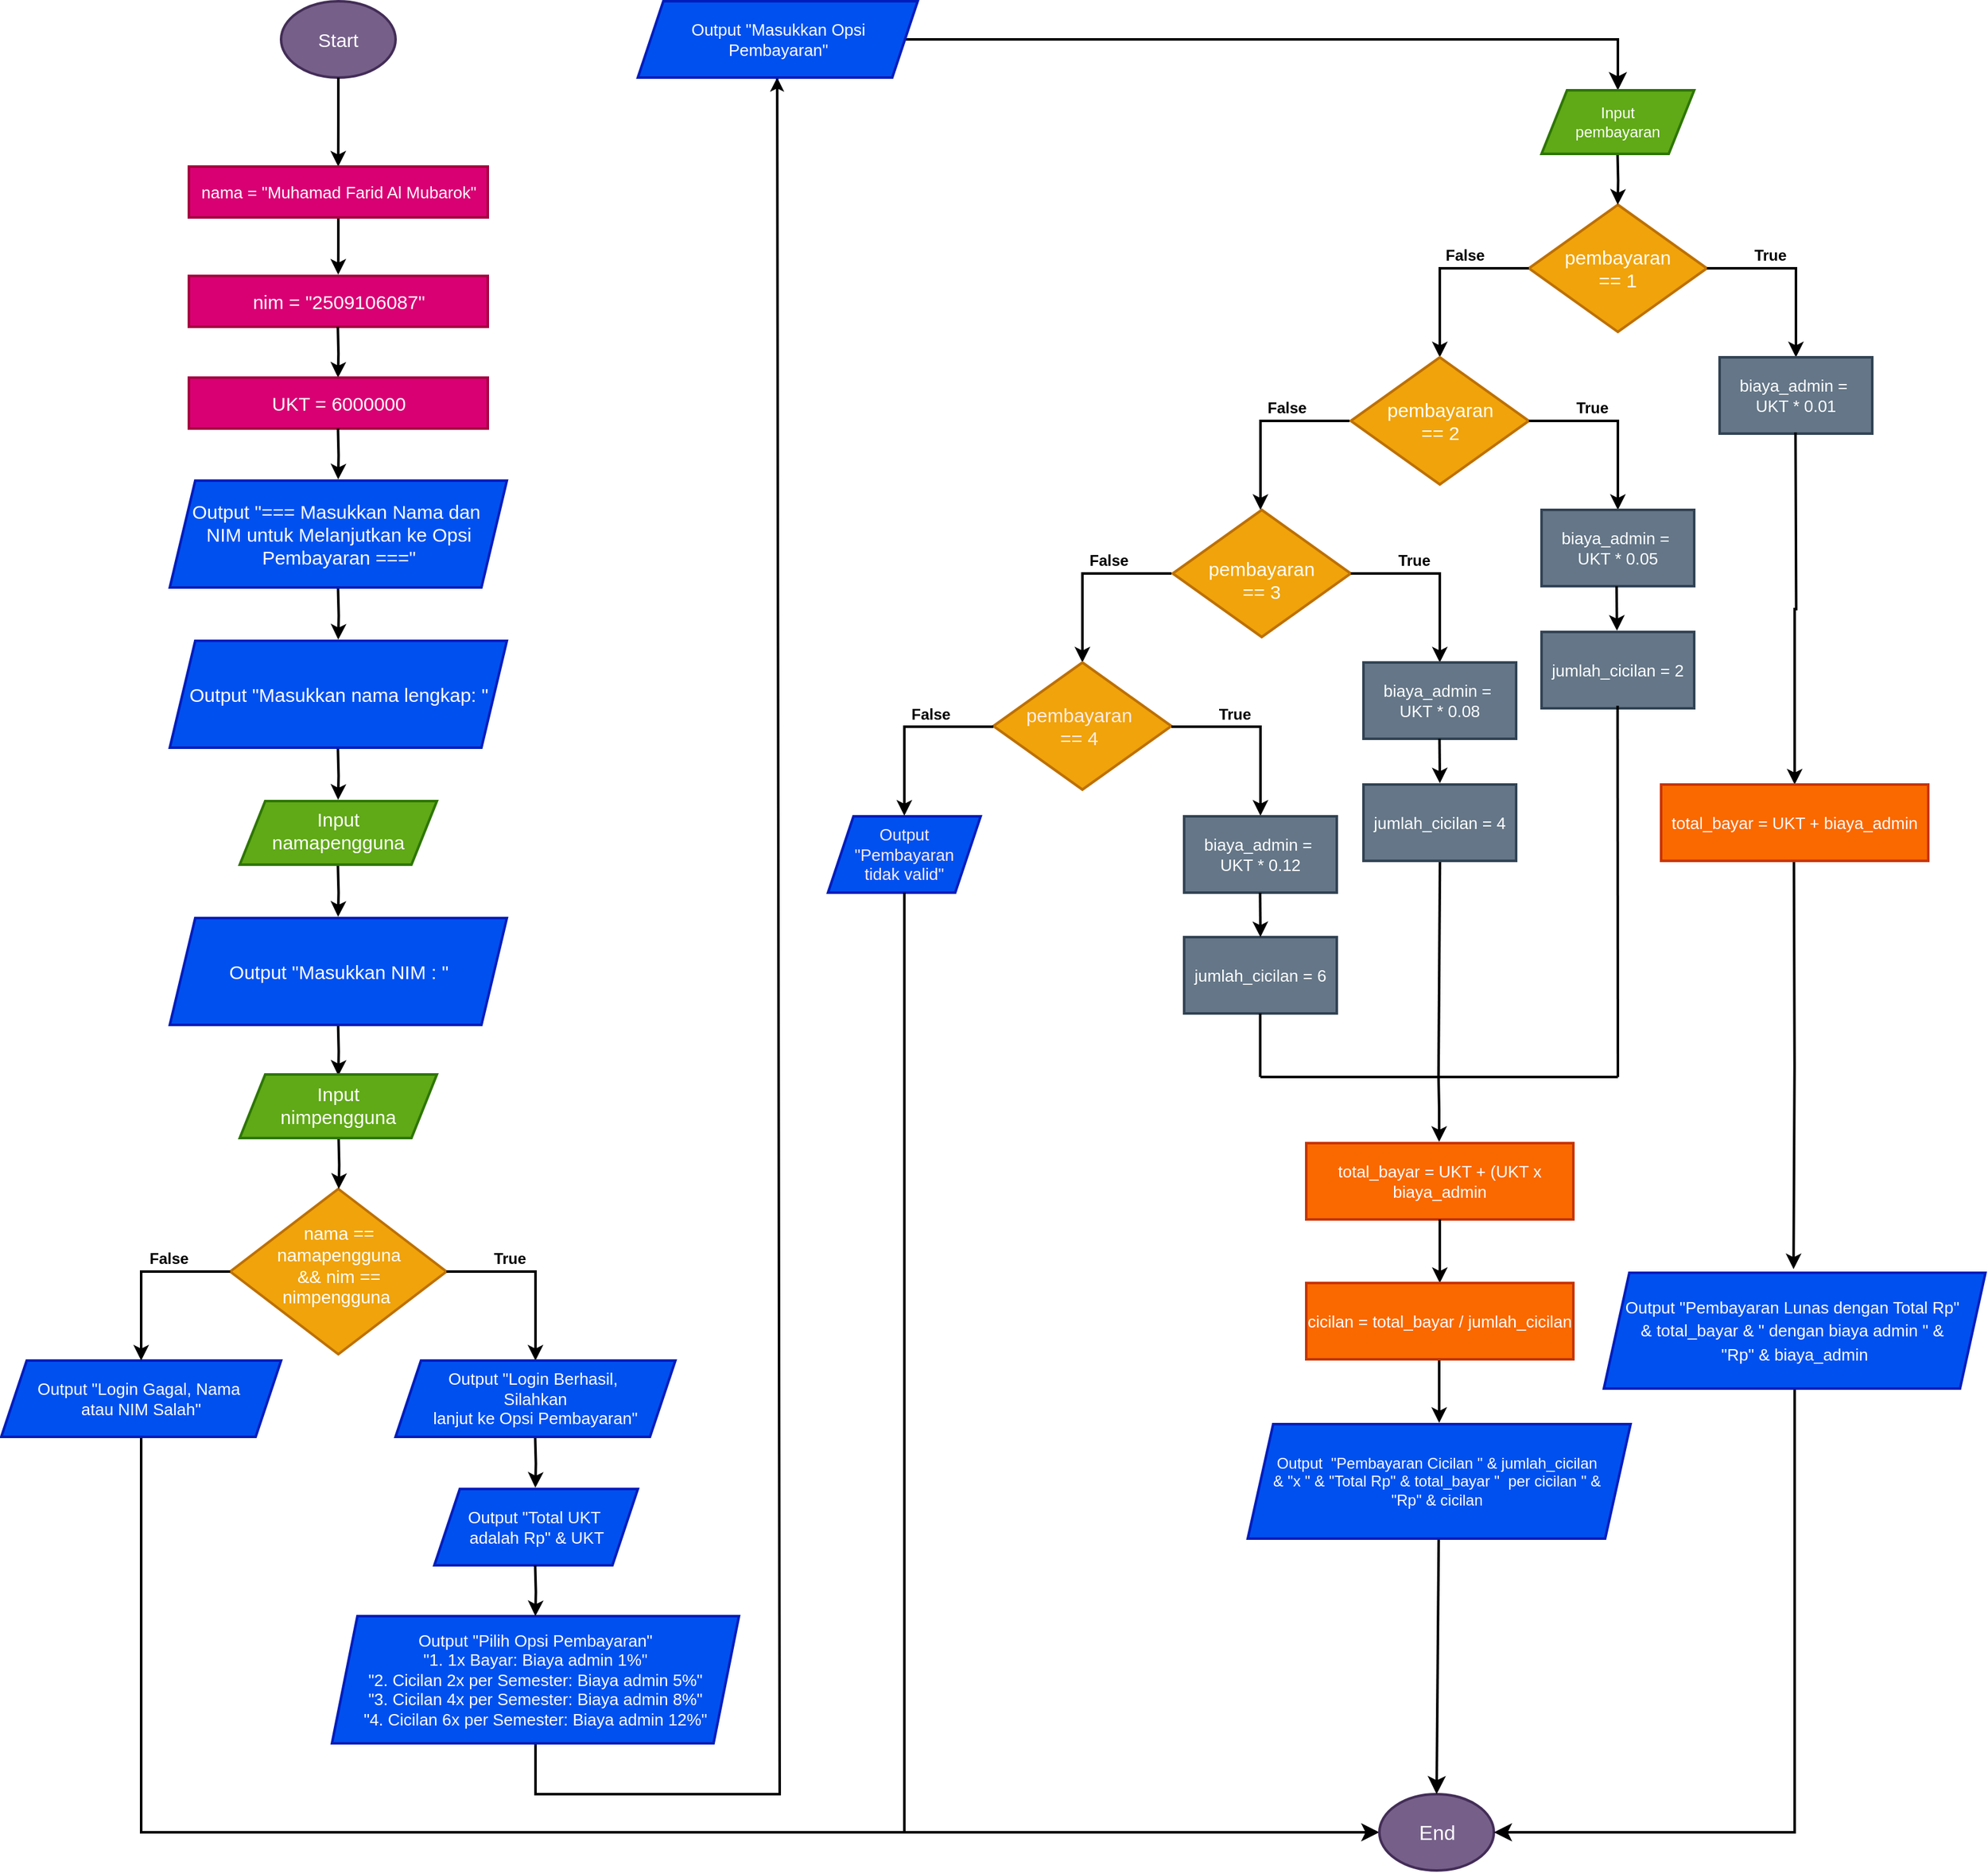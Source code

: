 <mxfile version="28.2.5" pages="2">
  <diagram name="Page-1" id="Ca5fE8_QbUdqb10VUNZf">
    <mxGraphModel grid="1" page="0" gridSize="10" guides="1" tooltips="1" connect="1" arrows="1" fold="1" pageScale="1" pageWidth="827" pageHeight="1169" background="none" math="0" shadow="0" adaptiveColors="none">
      <root>
        <mxCell id="0" />
        <mxCell id="1" parent="0" />
        <mxCell id="OBfs_CffEWqeZfZ4Vav5-57" style="edgeStyle=orthogonalEdgeStyle;rounded=0;orthogonalLoop=1;jettySize=auto;html=1;exitX=0.5;exitY=1;exitDx=0;exitDy=0;entryX=0.5;entryY=0;entryDx=0;entryDy=0;labelBackgroundColor=none;fontColor=default;strokeWidth=2;" edge="1" parent="1" source="OBfs_CffEWqeZfZ4Vav5-55">
          <mxGeometry relative="1" as="geometry">
            <mxPoint x="254.93" y="225" as="targetPoint" />
            <mxPoint x="254.76" y="185" as="sourcePoint" />
          </mxGeometry>
        </mxCell>
        <mxCell id="jKE_GK5_7GaiyFgLvRkx-19" style="edgeStyle=orthogonalEdgeStyle;rounded=0;orthogonalLoop=1;jettySize=auto;html=1;entryX=0.5;entryY=0;entryDx=0;entryDy=0;labelBackgroundColor=none;fontColor=default;exitX=0.5;exitY=1;exitDx=0;exitDy=0;strokeWidth=2;" edge="1" parent="1">
          <mxGeometry relative="1" as="geometry">
            <mxPoint x="1120.52" y="1128" as="targetPoint" />
            <mxPoint x="1120.52" y="1078" as="sourcePoint" />
          </mxGeometry>
        </mxCell>
        <mxCell id="jKE_GK5_7GaiyFgLvRkx-11" value="" style="endArrow=none;html=1;rounded=0;fontSize=12;startSize=8;endSize=8;curved=1;strokeWidth=2;entryX=0.501;entryY=1.01;entryDx=0;entryDy=0;entryPerimeter=0;" edge="1" parent="1" target="OBfs_CffEWqeZfZ4Vav5-83">
          <mxGeometry width="50" height="50" relative="1" as="geometry">
            <mxPoint x="1120" y="855" as="sourcePoint" />
            <mxPoint x="1121.78" y="682" as="targetPoint" />
          </mxGeometry>
        </mxCell>
        <mxCell id="_C4tM7qfE1jUCSNynVhO-1" value="&lt;font style=&quot;font-size: 15px;&quot;&gt;Start&lt;/font&gt;" style="ellipse;whiteSpace=wrap;html=1;labelBackgroundColor=none;fillColor=#76608a;fontColor=#ffffff;strokeColor=#432D57;strokeWidth=2;" vertex="1" parent="1">
          <mxGeometry x="210" y="10" width="90" height="60" as="geometry" />
        </mxCell>
        <mxCell id="_C4tM7qfE1jUCSNynVhO-4" value="&lt;span style=&quot;font-size: 15px;&quot;&gt;Output &quot;=== Masukkan Nama dan&amp;nbsp;&lt;/span&gt;&lt;div&gt;&lt;span style=&quot;font-size: 15px;&quot;&gt;NIM untuk Melanjutkan ke Opsi Pembayaran ===&quot;&lt;/span&gt;&lt;/div&gt;" style="shape=parallelogram;perimeter=parallelogramPerimeter;whiteSpace=wrap;html=1;fixedSize=1;labelBackgroundColor=none;fillColor=#0050ef;strokeColor=#001DBC;fontColor=#ffffff;strokeWidth=2;" vertex="1" parent="1">
          <mxGeometry x="122.5" y="387" width="265" height="84" as="geometry" />
        </mxCell>
        <mxCell id="cuy5_pnq8h-Tfg6UcDRQ-4" style="edgeStyle=orthogonalEdgeStyle;rounded=0;orthogonalLoop=1;jettySize=auto;html=1;exitX=0.5;exitY=1;exitDx=0;exitDy=0;entryX=0.5;entryY=0;entryDx=0;entryDy=0;labelBackgroundColor=none;fontColor=default;strokeWidth=2;" edge="1" parent="1">
          <mxGeometry relative="1" as="geometry">
            <mxPoint x="254.85" y="638" as="targetPoint" />
            <mxPoint x="254.68" y="598" as="sourcePoint" />
          </mxGeometry>
        </mxCell>
        <mxCell id="cuy5_pnq8h-Tfg6UcDRQ-7" value="" style="rhombus;whiteSpace=wrap;html=1;labelBackgroundColor=none;fillColor=#f0a30a;fontColor=#000000;strokeColor=#BD7000;strokeWidth=2;" vertex="1" parent="1">
          <mxGeometry x="170" y="944" width="170" height="130" as="geometry" />
        </mxCell>
        <mxCell id="cuy5_pnq8h-Tfg6UcDRQ-12" style="edgeStyle=orthogonalEdgeStyle;rounded=0;orthogonalLoop=1;jettySize=auto;html=1;exitX=0.5;exitY=1;exitDx=0;exitDy=0;entryX=0.5;entryY=0;entryDx=0;entryDy=0;labelBackgroundColor=none;fontColor=default;strokeWidth=2;" edge="1" parent="1">
          <mxGeometry relative="1" as="geometry">
            <mxPoint x="254.85" y="730" as="targetPoint" />
            <mxPoint x="254.68" y="690" as="sourcePoint" />
          </mxGeometry>
        </mxCell>
        <mxCell id="OBfs_CffEWqeZfZ4Vav5-70" style="edgeStyle=none;curved=0;rounded=0;orthogonalLoop=1;jettySize=auto;html=1;fontSize=12;startSize=8;endSize=8;strokeWidth=2;entryX=0;entryY=0.5;entryDx=0;entryDy=0;exitX=0.5;exitY=1;exitDx=0;exitDy=0;" edge="1" parent="1" source="cuy5_pnq8h-Tfg6UcDRQ-15" target="OBfs_CffEWqeZfZ4Vav5-11">
          <mxGeometry relative="1" as="geometry">
            <mxPoint x="1074.5" y="1688" as="targetPoint" />
            <Array as="points">
              <mxPoint x="100" y="1450" />
            </Array>
            <mxPoint x="100" y="1169" as="sourcePoint" />
          </mxGeometry>
        </mxCell>
        <mxCell id="cuy5_pnq8h-Tfg6UcDRQ-15" value="&lt;span style=&quot;font-size: 13px;&quot;&gt;Output &quot;Login Gagal, Nama&lt;/span&gt;&lt;span style=&quot;color: light-dark(rgb(255, 255, 255), rgb(18, 18, 18)); background-color: transparent; font-size: 13px;&quot;&gt;&amp;nbsp;&lt;/span&gt;&lt;div&gt;&lt;span style=&quot;background-color: transparent; color: light-dark(rgb(255, 255, 255), rgb(18, 18, 18)); font-size: 13px;&quot;&gt;atau&amp;nbsp;&lt;/span&gt;&lt;span style=&quot;background-color: transparent; color: light-dark(rgb(255, 255, 255), rgb(18, 18, 18)); font-size: 13px;&quot;&gt;NIM Salah&quot;&lt;/span&gt;&lt;/div&gt;" style="shape=parallelogram;perimeter=parallelogramPerimeter;whiteSpace=wrap;html=1;fixedSize=1;labelBackgroundColor=none;fillColor=#0050ef;fontColor=#ffffff;strokeColor=#001DBC;strokeWidth=2;" vertex="1" parent="1">
          <mxGeometry x="-10" y="1079" width="220" height="60" as="geometry" />
        </mxCell>
        <mxCell id="cuy5_pnq8h-Tfg6UcDRQ-17" value="&lt;font style=&quot;font-size: 13px; color: rgb(255, 255, 255);&quot;&gt;Output &quot;Login Berhasil&quot;&lt;/font&gt;" style="text;html=1;align=center;verticalAlign=middle;whiteSpace=wrap;rounded=0;labelBackgroundColor=none;strokeWidth=2;" vertex="1" parent="1">
          <mxGeometry x="360" y="1099" width="100" height="20" as="geometry" />
        </mxCell>
        <mxCell id="cuy5_pnq8h-Tfg6UcDRQ-22" style="edgeStyle=orthogonalEdgeStyle;rounded=0;orthogonalLoop=1;jettySize=auto;html=1;exitX=0.5;exitY=1;exitDx=0;exitDy=0;entryX=0.5;entryY=0;entryDx=0;entryDy=0;labelBackgroundColor=none;fontColor=default;strokeWidth=2;" edge="1" parent="1" target="cuy5_pnq8h-Tfg6UcDRQ-15">
          <mxGeometry relative="1" as="geometry">
            <mxPoint x="140.31" y="1069" as="targetPoint" />
            <mxPoint x="170.0" y="1009" as="sourcePoint" />
            <Array as="points">
              <mxPoint x="100" y="1009" />
            </Array>
          </mxGeometry>
        </mxCell>
        <mxCell id="cuy5_pnq8h-Tfg6UcDRQ-29" value="&lt;b&gt;False&lt;/b&gt;" style="text;html=1;align=center;verticalAlign=middle;whiteSpace=wrap;rounded=0;labelBackgroundColor=none;strokeWidth=2;" vertex="1" parent="1">
          <mxGeometry x="72" y="984" width="100" height="30" as="geometry" />
        </mxCell>
        <mxCell id="Ykqgt5wwsBkUKlZJBHcy-1" style="edgeStyle=orthogonalEdgeStyle;rounded=0;orthogonalLoop=1;jettySize=auto;html=1;exitX=0.5;exitY=1;exitDx=0;exitDy=0;entryX=0.5;entryY=0;entryDx=0;entryDy=0;labelBackgroundColor=none;fontColor=default;strokeWidth=2;" edge="1" parent="1">
          <mxGeometry relative="1" as="geometry">
            <mxPoint x="409.92" y="1179" as="targetPoint" />
            <mxPoint x="409.75" y="1139" as="sourcePoint" />
          </mxGeometry>
        </mxCell>
        <mxCell id="OBfs_CffEWqeZfZ4Vav5-75" value="" style="edgeStyle=none;curved=0;rounded=0;orthogonalLoop=1;jettySize=auto;html=1;fontSize=12;startSize=8;endSize=8;strokeWidth=2;exitX=0.5;exitY=1;exitDx=0;exitDy=0;entryX=0.5;entryY=0;entryDx=0;entryDy=0;" edge="1" parent="1" target="z-OrUKdbvdK4zeA6Fo0b-65">
          <mxGeometry x="-0.004" y="-29" relative="1" as="geometry">
            <mxPoint x="1350" y="-40" as="targetPoint" />
            <Array as="points">
              <mxPoint x="410" y="1420" />
              <mxPoint x="602" y="1420" />
              <mxPoint x="600" y="40" />
              <mxPoint x="1261" y="40" />
            </Array>
            <mxPoint x="410" y="1380.0" as="sourcePoint" />
            <mxPoint as="offset" />
          </mxGeometry>
        </mxCell>
        <mxCell id="Ykqgt5wwsBkUKlZJBHcy-2" value="&lt;font style=&quot;font-size: 13px; color: rgb(255, 255, 255);&quot;&gt;Output &quot;Pilih Opsi Pembayaran&lt;span style=&quot;background-color: transparent;&quot;&gt;&quot;&lt;/span&gt;&lt;/font&gt;&lt;div style=&quot;color: rgb(0, 0, 0);&quot;&gt;&lt;span style=&quot;background-color: transparent;&quot;&gt;&lt;font style=&quot;font-size: 13px; color: rgb(255, 255, 255);&quot;&gt;&lt;div&gt;&quot;1. 1x Bayar: Biaya admin 1%&quot;&lt;/div&gt;&lt;div&gt;&quot;2. Cicilan 2x per Semester: Biaya admin 5%&quot;&lt;br&gt;&quot;3. Cicilan 4x per Semester: Biaya admin 8%&quot;&lt;/div&gt;&lt;div&gt;&quot;4. Cicilan 6x per Semester: Biaya admin 12%&quot;&lt;/div&gt;&lt;/font&gt;&lt;/span&gt;&lt;/div&gt;" style="shape=parallelogram;perimeter=parallelogramPerimeter;whiteSpace=wrap;html=1;fixedSize=1;labelBackgroundColor=none;fillColor=#0050ef;fontColor=#ffffff;strokeColor=#001DBC;strokeWidth=2;" vertex="1" parent="1">
          <mxGeometry x="250" y="1280" width="320" height="100" as="geometry" />
        </mxCell>
        <mxCell id="Ykqgt5wwsBkUKlZJBHcy-25" value="" style="rhombus;whiteSpace=wrap;html=1;labelBackgroundColor=none;fillColor=#f0a30a;fontColor=#000000;strokeColor=#BD7000;strokeWidth=2;" vertex="1" parent="1">
          <mxGeometry x="1191" y="170" width="140" height="100" as="geometry" />
        </mxCell>
        <mxCell id="Ykqgt5wwsBkUKlZJBHcy-26" value="&lt;span style=&quot;font-size: 15px;&quot;&gt;&lt;font style=&quot;color: rgb(255, 255, 255);&quot;&gt;pembayaran == 1&lt;/font&gt;&lt;/span&gt;" style="text;html=1;align=center;verticalAlign=middle;whiteSpace=wrap;rounded=0;labelBackgroundColor=none;strokeWidth=2;" vertex="1" parent="1">
          <mxGeometry x="1216" y="215" width="90" height="10" as="geometry" />
        </mxCell>
        <mxCell id="Ykqgt5wwsBkUKlZJBHcy-28" style="edgeStyle=orthogonalEdgeStyle;rounded=0;orthogonalLoop=1;jettySize=auto;html=1;entryX=0.5;entryY=0;entryDx=0;entryDy=0;exitX=1;exitY=0.5;exitDx=0;exitDy=0;labelBackgroundColor=none;fontColor=default;strokeWidth=2;" edge="1" parent="1">
          <mxGeometry relative="1" as="geometry">
            <mxPoint x="1401" y="290" as="targetPoint" />
            <mxPoint x="1331" y="220" as="sourcePoint" />
            <Array as="points">
              <mxPoint x="1401" y="220" />
            </Array>
          </mxGeometry>
        </mxCell>
        <mxCell id="Ykqgt5wwsBkUKlZJBHcy-30" value="&lt;font style=&quot;font-size: 13px;&quot;&gt;biaya_admin =&amp;nbsp;&lt;/font&gt;&lt;div&gt;&lt;font style=&quot;font-size: 13px;&quot;&gt;UKT * 0.01&lt;/font&gt;&lt;/div&gt;" style="rounded=0;whiteSpace=wrap;html=1;labelBackgroundColor=none;fillColor=#647687;fontColor=#ffffff;strokeColor=#314354;strokeWidth=2;" vertex="1" parent="1">
          <mxGeometry x="1341" y="290" width="120" height="60" as="geometry" />
        </mxCell>
        <mxCell id="Ykqgt5wwsBkUKlZJBHcy-31" style="edgeStyle=orthogonalEdgeStyle;rounded=0;orthogonalLoop=1;jettySize=auto;html=1;exitX=0.5;exitY=1;exitDx=0;exitDy=0;entryX=0.5;entryY=0;entryDx=0;entryDy=0;labelBackgroundColor=none;fontColor=default;strokeWidth=2;" edge="1" parent="1">
          <mxGeometry relative="1" as="geometry">
            <mxPoint x="1121" y="290" as="targetPoint" />
            <mxPoint x="1191.0" y="220" as="sourcePoint" />
            <Array as="points">
              <mxPoint x="1121" y="220" />
            </Array>
          </mxGeometry>
        </mxCell>
        <mxCell id="Ykqgt5wwsBkUKlZJBHcy-33" value="" style="rhombus;whiteSpace=wrap;html=1;labelBackgroundColor=none;fillColor=#f0a30a;fontColor=#000000;strokeColor=#BD7000;strokeWidth=2;" vertex="1" parent="1">
          <mxGeometry x="1051" y="290" width="140" height="100" as="geometry" />
        </mxCell>
        <mxCell id="Ykqgt5wwsBkUKlZJBHcy-34" value="&lt;b&gt;True&lt;/b&gt;" style="text;html=1;align=center;verticalAlign=middle;whiteSpace=wrap;rounded=0;labelBackgroundColor=none;strokeWidth=2;" vertex="1" parent="1">
          <mxGeometry x="1331" y="195" width="100" height="30" as="geometry" />
        </mxCell>
        <mxCell id="Ykqgt5wwsBkUKlZJBHcy-35" value="&lt;b&gt;False&lt;/b&gt;" style="text;html=1;align=center;verticalAlign=middle;whiteSpace=wrap;rounded=0;labelBackgroundColor=none;strokeWidth=2;" vertex="1" parent="1">
          <mxGeometry x="1091" y="195" width="100" height="30" as="geometry" />
        </mxCell>
        <mxCell id="Ykqgt5wwsBkUKlZJBHcy-36" value="&lt;span style=&quot;font-size: 15px;&quot;&gt;&lt;font style=&quot;color: rgb(255, 255, 255);&quot;&gt;pembayaran == 2&lt;/font&gt;&lt;/span&gt;" style="text;html=1;align=center;verticalAlign=middle;whiteSpace=wrap;rounded=0;labelBackgroundColor=none;strokeWidth=2;" vertex="1" parent="1">
          <mxGeometry x="1073.5" y="335" width="95" height="10" as="geometry" />
        </mxCell>
        <mxCell id="Ykqgt5wwsBkUKlZJBHcy-37" style="edgeStyle=orthogonalEdgeStyle;rounded=0;orthogonalLoop=1;jettySize=auto;html=1;entryX=0.5;entryY=0;entryDx=0;entryDy=0;exitX=1;exitY=0.5;exitDx=0;exitDy=0;labelBackgroundColor=none;fontColor=default;strokeWidth=2;" edge="1" parent="1">
          <mxGeometry relative="1" as="geometry">
            <mxPoint x="1261" y="410" as="targetPoint" />
            <mxPoint x="1191" y="340" as="sourcePoint" />
            <Array as="points">
              <mxPoint x="1261" y="340" />
            </Array>
          </mxGeometry>
        </mxCell>
        <mxCell id="Ykqgt5wwsBkUKlZJBHcy-38" style="edgeStyle=orthogonalEdgeStyle;rounded=0;orthogonalLoop=1;jettySize=auto;html=1;exitX=0.5;exitY=1;exitDx=0;exitDy=0;entryX=0.5;entryY=0;entryDx=0;entryDy=0;labelBackgroundColor=none;fontColor=default;strokeWidth=2;" edge="1" parent="1">
          <mxGeometry relative="1" as="geometry">
            <mxPoint x="980" y="410" as="targetPoint" />
            <mxPoint x="1050.0" y="340" as="sourcePoint" />
            <Array as="points">
              <mxPoint x="980" y="340" />
            </Array>
          </mxGeometry>
        </mxCell>
        <mxCell id="Ykqgt5wwsBkUKlZJBHcy-39" value="&lt;b&gt;False&lt;/b&gt;" style="text;html=1;align=center;verticalAlign=middle;whiteSpace=wrap;rounded=0;labelBackgroundColor=none;strokeWidth=2;" vertex="1" parent="1">
          <mxGeometry x="951" y="315" width="100" height="30" as="geometry" />
        </mxCell>
        <mxCell id="Ykqgt5wwsBkUKlZJBHcy-40" value="&lt;b&gt;True&lt;/b&gt;" style="text;html=1;align=center;verticalAlign=middle;whiteSpace=wrap;rounded=0;labelBackgroundColor=none;strokeWidth=2;" vertex="1" parent="1">
          <mxGeometry x="1191" y="315" width="100" height="30" as="geometry" />
        </mxCell>
        <mxCell id="Ykqgt5wwsBkUKlZJBHcy-41" value="&lt;font style=&quot;font-size: 13px;&quot;&gt;biaya_admin =&amp;nbsp;&lt;/font&gt;&lt;div&gt;&lt;font style=&quot;font-size: 13px;&quot;&gt;UKT * 0.05&lt;/font&gt;&lt;/div&gt;" style="rounded=0;whiteSpace=wrap;html=1;labelBackgroundColor=none;fillColor=#647687;fontColor=#ffffff;strokeColor=#314354;strokeWidth=2;" vertex="1" parent="1">
          <mxGeometry x="1201" y="410" width="120" height="60" as="geometry" />
        </mxCell>
        <mxCell id="Ykqgt5wwsBkUKlZJBHcy-42" value="" style="rhombus;whiteSpace=wrap;html=1;labelBackgroundColor=none;fillColor=#f0a30a;fontColor=#000000;strokeColor=#BD7000;strokeWidth=2;" vertex="1" parent="1">
          <mxGeometry x="911" y="410" width="140" height="100" as="geometry" />
        </mxCell>
        <mxCell id="Ykqgt5wwsBkUKlZJBHcy-43" value="&lt;font style=&quot;font-size: 15px; color: light-dark(rgb(255, 255, 255), rgb(255, 255, 255));&quot;&gt;pembayaran == 3&lt;/font&gt;" style="text;html=1;align=center;verticalAlign=middle;whiteSpace=wrap;rounded=0;labelBackgroundColor=none;strokeWidth=2;" vertex="1" parent="1">
          <mxGeometry x="936.25" y="460" width="89.5" height="10" as="geometry" />
        </mxCell>
        <mxCell id="Ykqgt5wwsBkUKlZJBHcy-732" style="edgeStyle=orthogonalEdgeStyle;rounded=0;orthogonalLoop=1;jettySize=auto;html=1;entryX=0.5;entryY=0;entryDx=0;entryDy=0;exitX=1;exitY=0.5;exitDx=0;exitDy=0;labelBackgroundColor=none;fontColor=default;strokeWidth=2;" edge="1" parent="1">
          <mxGeometry relative="1" as="geometry">
            <mxPoint x="1121" y="530" as="targetPoint" />
            <mxPoint x="1051" y="460" as="sourcePoint" />
            <Array as="points">
              <mxPoint x="1121" y="460" />
            </Array>
          </mxGeometry>
        </mxCell>
        <mxCell id="Ykqgt5wwsBkUKlZJBHcy-733" value="&lt;b&gt;True&lt;/b&gt;" style="text;html=1;align=center;verticalAlign=middle;whiteSpace=wrap;rounded=0;labelBackgroundColor=none;strokeWidth=2;" vertex="1" parent="1">
          <mxGeometry x="1051" y="435" width="100" height="30" as="geometry" />
        </mxCell>
        <mxCell id="Ykqgt5wwsBkUKlZJBHcy-734" style="edgeStyle=orthogonalEdgeStyle;rounded=0;orthogonalLoop=1;jettySize=auto;html=1;exitX=0.5;exitY=1;exitDx=0;exitDy=0;entryX=0.5;entryY=0;entryDx=0;entryDy=0;labelBackgroundColor=none;fontColor=default;strokeWidth=2;" edge="1" parent="1">
          <mxGeometry relative="1" as="geometry">
            <mxPoint x="840" y="530" as="targetPoint" />
            <mxPoint x="910.0" y="460" as="sourcePoint" />
            <Array as="points">
              <mxPoint x="840" y="460" />
            </Array>
          </mxGeometry>
        </mxCell>
        <mxCell id="Ykqgt5wwsBkUKlZJBHcy-735" value="&lt;b&gt;False&lt;/b&gt;" style="text;html=1;align=center;verticalAlign=middle;whiteSpace=wrap;rounded=0;labelBackgroundColor=none;strokeWidth=2;" vertex="1" parent="1">
          <mxGeometry x="811" y="435" width="100" height="30" as="geometry" />
        </mxCell>
        <mxCell id="Ykqgt5wwsBkUKlZJBHcy-736" value="&lt;font style=&quot;font-size: 13px;&quot;&gt;biaya_admin =&amp;nbsp;&lt;/font&gt;&lt;div&gt;&lt;font style=&quot;font-size: 13px;&quot;&gt;UKT * 0.08&lt;/font&gt;&lt;/div&gt;" style="rounded=0;whiteSpace=wrap;html=1;labelBackgroundColor=none;fillColor=#647687;fontColor=#ffffff;strokeColor=#314354;strokeWidth=2;" vertex="1" parent="1">
          <mxGeometry x="1061" y="530" width="120" height="60" as="geometry" />
        </mxCell>
        <mxCell id="Ykqgt5wwsBkUKlZJBHcy-739" style="edgeStyle=orthogonalEdgeStyle;rounded=0;orthogonalLoop=1;jettySize=auto;html=1;exitX=0.5;exitY=1;exitDx=0;exitDy=0;entryX=0.5;entryY=0;entryDx=0;entryDy=0;labelBackgroundColor=none;fontColor=default;strokeWidth=2;" edge="1" parent="1">
          <mxGeometry relative="1" as="geometry">
            <mxPoint x="1260.91" y="170" as="targetPoint" />
            <mxPoint x="1260.74" y="130" as="sourcePoint" />
          </mxGeometry>
        </mxCell>
        <mxCell id="Ykqgt5wwsBkUKlZJBHcy-748" value="" style="rhombus;whiteSpace=wrap;html=1;labelBackgroundColor=none;fillColor=#f0a30a;fontColor=#000000;strokeColor=#BD7000;strokeWidth=2;" vertex="1" parent="1">
          <mxGeometry x="770" y="530" width="140" height="100" as="geometry" />
        </mxCell>
        <mxCell id="Ykqgt5wwsBkUKlZJBHcy-749" value="&lt;span style=&quot;font-size: 15px;&quot;&gt;&lt;font style=&quot;color: rgb(255, 237, 237);&quot;&gt;pembayaran == 4&lt;/font&gt;&lt;/span&gt;" style="text;html=1;align=center;verticalAlign=middle;whiteSpace=wrap;rounded=0;labelBackgroundColor=none;strokeWidth=2;" vertex="1" parent="1">
          <mxGeometry x="795" y="575" width="85" height="10" as="geometry" />
        </mxCell>
        <mxCell id="Ykqgt5wwsBkUKlZJBHcy-751" style="edgeStyle=orthogonalEdgeStyle;rounded=0;orthogonalLoop=1;jettySize=auto;html=1;entryX=0.5;entryY=0;entryDx=0;entryDy=0;exitX=1;exitY=0.5;exitDx=0;exitDy=0;labelBackgroundColor=none;fontColor=default;strokeWidth=2;" edge="1" parent="1">
          <mxGeometry relative="1" as="geometry">
            <mxPoint x="980" y="650.5" as="targetPoint" />
            <mxPoint x="910" y="580.5" as="sourcePoint" />
            <Array as="points">
              <mxPoint x="980" y="580.5" />
            </Array>
          </mxGeometry>
        </mxCell>
        <mxCell id="Ykqgt5wwsBkUKlZJBHcy-752" value="&lt;b&gt;True&lt;/b&gt;" style="text;html=1;align=center;verticalAlign=middle;whiteSpace=wrap;rounded=0;labelBackgroundColor=none;strokeWidth=2;" vertex="1" parent="1">
          <mxGeometry x="910" y="555.5" width="100" height="30" as="geometry" />
        </mxCell>
        <mxCell id="Ykqgt5wwsBkUKlZJBHcy-755" value="&lt;b&gt;False&lt;/b&gt;" style="text;html=1;align=center;verticalAlign=middle;whiteSpace=wrap;rounded=0;labelBackgroundColor=none;strokeWidth=2;" vertex="1" parent="1">
          <mxGeometry x="671" y="555.5" width="100" height="30" as="geometry" />
        </mxCell>
        <mxCell id="Ykqgt5wwsBkUKlZJBHcy-756" style="edgeStyle=orthogonalEdgeStyle;rounded=0;orthogonalLoop=1;jettySize=auto;html=1;exitX=0.5;exitY=1;exitDx=0;exitDy=0;entryX=0.5;entryY=0;entryDx=0;entryDy=0;labelBackgroundColor=none;fontColor=default;strokeWidth=2;" edge="1" parent="1">
          <mxGeometry relative="1" as="geometry">
            <mxPoint x="700" y="650.5" as="targetPoint" />
            <mxPoint x="770.0" y="580.5" as="sourcePoint" />
            <Array as="points">
              <mxPoint x="700" y="580.5" />
            </Array>
          </mxGeometry>
        </mxCell>
        <mxCell id="z-OrUKdbvdK4zeA6Fo0b-1" value="&lt;font style=&quot;font-size: 13px;&quot;&gt;biaya_admin =&amp;nbsp;&lt;/font&gt;&lt;div&gt;&lt;font style=&quot;font-size: 13px;&quot;&gt;UKT * 0.12&lt;/font&gt;&lt;/div&gt;" style="rounded=0;whiteSpace=wrap;html=1;labelBackgroundColor=none;fillColor=#647687;fontColor=#ffffff;strokeColor=#314354;strokeWidth=2;" vertex="1" parent="1">
          <mxGeometry x="920" y="651" width="120" height="60" as="geometry" />
        </mxCell>
        <mxCell id="z-OrUKdbvdK4zeA6Fo0b-2" value="" style="shape=parallelogram;perimeter=parallelogramPerimeter;whiteSpace=wrap;html=1;fixedSize=1;labelBackgroundColor=none;fillColor=#0050ef;fontColor=#ffffff;strokeColor=#001DBC;strokeWidth=2;" vertex="1" parent="1">
          <mxGeometry x="640" y="651" width="120" height="60" as="geometry" />
        </mxCell>
        <mxCell id="z-OrUKdbvdK4zeA6Fo0b-3" value="&lt;font style=&quot;font-size: 13px; color: rgb(255, 237, 237);&quot;&gt;Output &quot;Pembayaran tidak valid&quot;&lt;/font&gt;" style="text;html=1;align=center;verticalAlign=middle;whiteSpace=wrap;rounded=0;labelBackgroundColor=none;strokeWidth=2;" vertex="1" parent="1">
          <mxGeometry x="650" y="671" width="100" height="20" as="geometry" />
        </mxCell>
        <mxCell id="z-OrUKdbvdK4zeA6Fo0b-9" value="&lt;font style=&quot;font-size: 13px; color: rgb(255, 255, 255);&quot;&gt;total_bayar = UKT + (UKT x biaya_admin&lt;/font&gt;" style="rounded=0;whiteSpace=wrap;html=1;labelBackgroundColor=none;fillColor=#fa6800;strokeColor=#C73500;fontColor=#000000;strokeWidth=2;" vertex="1" parent="1">
          <mxGeometry x="1016" y="908" width="210" height="60" as="geometry" />
        </mxCell>
        <mxCell id="z-OrUKdbvdK4zeA6Fo0b-65" value="" style="shape=parallelogram;perimeter=parallelogramPerimeter;whiteSpace=wrap;html=1;fixedSize=1;labelBackgroundColor=none;fillColor=#60a917;fontColor=#ffffff;strokeColor=#2D7600;strokeWidth=2;" vertex="1" parent="1">
          <mxGeometry x="1201" y="80" width="120" height="50" as="geometry" />
        </mxCell>
        <mxCell id="z-OrUKdbvdK4zeA6Fo0b-66" value="&lt;font style=&quot;color: rgb(255, 255, 255);&quot;&gt;Input pembayaran&lt;/font&gt;" style="text;html=1;align=center;verticalAlign=middle;whiteSpace=wrap;rounded=0;labelBackgroundColor=none;strokeWidth=2;" vertex="1" parent="1">
          <mxGeometry x="1231" y="90" width="60" height="30" as="geometry" />
        </mxCell>
        <mxCell id="e55sb08nnuCrITi5mQWB-2" value="" style="shape=parallelogram;perimeter=parallelogramPerimeter;whiteSpace=wrap;html=1;fixedSize=1;labelBackgroundColor=none;fillColor=#60a917;fontColor=#ffffff;strokeColor=#2D7600;strokeWidth=2;" vertex="1" parent="1">
          <mxGeometry x="177.5" y="639" width="155" height="50" as="geometry" />
        </mxCell>
        <mxCell id="e55sb08nnuCrITi5mQWB-3" value="&lt;font style=&quot;font-size: 15px; color: rgb(255, 255, 255);&quot;&gt;Input namapengguna&lt;/font&gt;" style="text;html=1;align=center;verticalAlign=middle;whiteSpace=wrap;rounded=0;labelBackgroundColor=none;strokeWidth=2;" vertex="1" parent="1">
          <mxGeometry x="220" y="647" width="70" height="30" as="geometry" />
        </mxCell>
        <mxCell id="e55sb08nnuCrITi5mQWB-7" value="&lt;font style=&quot;font-size: 15px; color: light-dark(rgb(255, 255, 255), rgb(255, 255, 255));&quot;&gt;Input nimbenar&lt;/font&gt;" style="text;html=1;align=center;verticalAlign=middle;whiteSpace=wrap;rounded=0;labelBackgroundColor=none;strokeWidth=2;" vertex="1" parent="1">
          <mxGeometry x="220" y="864.0" width="70" height="30" as="geometry" />
        </mxCell>
        <mxCell id="e55sb08nnuCrITi5mQWB-10" style="edgeStyle=orthogonalEdgeStyle;rounded=0;orthogonalLoop=1;jettySize=auto;html=1;exitX=0.5;exitY=1;exitDx=0;exitDy=0;entryX=0.5;entryY=0;entryDx=0;entryDy=0;labelBackgroundColor=none;fontColor=default;strokeWidth=2;" edge="1" parent="1">
          <mxGeometry relative="1" as="geometry">
            <mxPoint x="255.0" y="855.0" as="targetPoint" />
            <mxPoint x="254.83" y="815" as="sourcePoint" />
          </mxGeometry>
        </mxCell>
        <mxCell id="e55sb08nnuCrITi5mQWB-15" style="edgeStyle=orthogonalEdgeStyle;rounded=0;orthogonalLoop=1;jettySize=auto;html=1;exitX=0.5;exitY=1;exitDx=0;exitDy=0;entryX=0.5;entryY=0;entryDx=0;entryDy=0;labelBackgroundColor=none;fontColor=default;strokeWidth=2;" edge="1" parent="1">
          <mxGeometry relative="1" as="geometry">
            <mxPoint x="255.37" y="944" as="targetPoint" />
            <mxPoint x="255.2" y="904.0" as="sourcePoint" />
          </mxGeometry>
        </mxCell>
        <mxCell id="e55sb08nnuCrITi5mQWB-16" value="&lt;font style=&quot;color: rgb(255, 255, 255); font-size: 14px;&quot;&gt;nama == namapengguna &amp;amp;&amp;amp; nim == nimpengguna&amp;nbsp;&lt;/font&gt;" style="text;html=1;align=center;verticalAlign=middle;whiteSpace=wrap;rounded=0;labelBackgroundColor=none;strokeWidth=2;" vertex="1" parent="1">
          <mxGeometry x="197.5" y="989" width="115" height="30" as="geometry" />
        </mxCell>
        <mxCell id="e55sb08nnuCrITi5mQWB-36" style="edgeStyle=orthogonalEdgeStyle;rounded=0;orthogonalLoop=1;jettySize=auto;html=1;entryX=0.5;entryY=0;entryDx=0;entryDy=0;exitX=1;exitY=0.5;exitDx=0;exitDy=0;labelBackgroundColor=none;fontColor=default;strokeWidth=2;" edge="1" parent="1">
          <mxGeometry relative="1" as="geometry">
            <mxPoint x="410" y="1079" as="targetPoint" />
            <mxPoint x="340" y="1009" as="sourcePoint" />
            <Array as="points">
              <mxPoint x="410" y="1009" />
            </Array>
          </mxGeometry>
        </mxCell>
        <mxCell id="OBfs_CffEWqeZfZ4Vav5-7" value="&lt;span style=&quot;font-size: 13px;&quot;&gt;Output &quot;Total UKT&amp;nbsp;&lt;/span&gt;&lt;div&gt;&lt;span style=&quot;font-size: 13px;&quot;&gt;adalah Rp&quot; &amp;amp; UKT&lt;/span&gt;&lt;/div&gt;" style="shape=parallelogram;perimeter=parallelogramPerimeter;whiteSpace=wrap;html=1;fixedSize=1;labelBackgroundColor=none;fillColor=#0050ef;fontColor=#ffffff;strokeColor=#001DBC;strokeWidth=2;" vertex="1" parent="1">
          <mxGeometry x="330.5" y="1180" width="160" height="60" as="geometry" />
        </mxCell>
        <mxCell id="OBfs_CffEWqeZfZ4Vav5-11" value="&lt;font style=&quot;font-size: 16px;&quot;&gt;End&lt;/font&gt;" style="ellipse;whiteSpace=wrap;html=1;labelBackgroundColor=none;fillColor=#76608a;fontColor=#ffffff;strokeColor=#432D57;strokeWidth=2;" vertex="1" parent="1">
          <mxGeometry x="1073.5" y="1420" width="90" height="60" as="geometry" />
        </mxCell>
        <mxCell id="OBfs_CffEWqeZfZ4Vav5-36" value="" style="endArrow=none;html=1;rounded=0;fontSize=12;fontColor=default;startSize=8;endSize=8;curved=1;labelBackgroundColor=none;strokeWidth=2;entryX=0.5;entryY=1;entryDx=0;entryDy=0;" edge="1" parent="1" target="z-OrUKdbvdK4zeA6Fo0b-2">
          <mxGeometry width="50" height="50" relative="1" as="geometry">
            <mxPoint x="700" y="1450" as="sourcePoint" />
            <mxPoint x="699.67" y="830" as="targetPoint" />
          </mxGeometry>
        </mxCell>
        <mxCell id="jKE_GK5_7GaiyFgLvRkx-24" style="edgeStyle=none;curved=0;rounded=0;orthogonalLoop=1;jettySize=auto;html=1;fontSize=12;startSize=8;endSize=8;entryX=1;entryY=0.5;entryDx=0;entryDy=0;strokeWidth=2;" edge="1" parent="1" source="OBfs_CffEWqeZfZ4Vav5-49" target="OBfs_CffEWqeZfZ4Vav5-11">
          <mxGeometry relative="1" as="geometry">
            <mxPoint x="1400" y="1400" as="targetPoint" />
            <Array as="points">
              <mxPoint x="1400" y="1450" />
            </Array>
          </mxGeometry>
        </mxCell>
        <mxCell id="OBfs_CffEWqeZfZ4Vav5-49" value="&lt;font style=&quot;text-wrap-mode: nowrap; font-size: 13px; color: rgb(255, 255, 255);&quot;&gt;Output &quot;Pembayaran Lunas dengan Total Rp&quot;&amp;nbsp;&lt;/font&gt;&lt;div style=&quot;color: rgb(0, 0, 0); font-size: 16px; text-wrap-mode: nowrap;&quot;&gt;&lt;font style=&quot;font-size: 13px; color: rgb(255, 255, 255);&quot;&gt;&amp;amp; total_bayar &amp;amp; &quot; dengan biaya admin &quot; &amp;amp;&amp;nbsp;&lt;/font&gt;&lt;/div&gt;&lt;div style=&quot;color: rgb(0, 0, 0); font-size: 16px; text-wrap-mode: nowrap;&quot;&gt;&lt;font style=&quot;font-size: 13px; color: rgb(255, 255, 255);&quot;&gt;&quot;Rp&quot; &amp;amp; biaya_admin&lt;/font&gt;&lt;/div&gt;" style="shape=parallelogram;perimeter=parallelogramPerimeter;whiteSpace=wrap;html=1;fixedSize=1;labelBackgroundColor=none;fillColor=#0050ef;fontColor=#ffffff;strokeColor=#001DBC;strokeWidth=2;" vertex="1" parent="1">
          <mxGeometry x="1250" y="1010" width="300" height="91" as="geometry" />
        </mxCell>
        <mxCell id="jKE_GK5_7GaiyFgLvRkx-23" style="edgeStyle=none;curved=1;rounded=0;orthogonalLoop=1;jettySize=auto;html=1;entryX=0.5;entryY=0;entryDx=0;entryDy=0;fontSize=12;startSize=8;endSize=8;strokeWidth=2;" edge="1" parent="1" source="OBfs_CffEWqeZfZ4Vav5-50" target="OBfs_CffEWqeZfZ4Vav5-11">
          <mxGeometry relative="1" as="geometry" />
        </mxCell>
        <mxCell id="OBfs_CffEWqeZfZ4Vav5-50" value="&lt;font&gt;Output&amp;nbsp; &quot;Pembayaran Cicilan &quot; &amp;amp; jumlah_cicilan&amp;nbsp;&lt;/font&gt;&lt;div&gt;&lt;font&gt;&amp;amp; &quot;x &quot; &amp;amp;&amp;nbsp;&lt;/font&gt;&lt;span style=&quot;background-color: transparent; color: light-dark(rgb(255, 255, 255), rgb(18, 18, 18));&quot;&gt;&quot;Total Rp&quot;&amp;nbsp;&lt;/span&gt;&lt;span style=&quot;background-color: transparent; color: light-dark(rgb(255, 255, 255), rgb(18, 18, 18));&quot;&gt;&amp;amp; total_bayar &quot;&amp;nbsp; per cicilan&lt;/span&gt;&lt;span style=&quot;background-color: transparent; color: light-dark(rgb(255, 255, 255), rgb(18, 18, 18));&quot;&gt;&amp;nbsp;&quot; &amp;amp;&amp;nbsp;&lt;/span&gt;&lt;/div&gt;&lt;div&gt;&lt;span style=&quot;background-color: transparent; color: light-dark(rgb(255, 255, 255), rgb(18, 18, 18));&quot;&gt;&quot;Rp&quot; &amp;amp; cicilan&amp;nbsp;&lt;/span&gt;&lt;/div&gt;" style="shape=parallelogram;perimeter=parallelogramPerimeter;whiteSpace=wrap;html=1;fixedSize=1;labelBackgroundColor=none;fillColor=#0050ef;fontColor=#ffffff;strokeColor=#001DBC;strokeWidth=2;" vertex="1" parent="1">
          <mxGeometry x="970" y="1129" width="301" height="90" as="geometry" />
        </mxCell>
        <mxCell id="OBfs_CffEWqeZfZ4Vav5-54" style="edgeStyle=orthogonalEdgeStyle;rounded=0;orthogonalLoop=1;jettySize=auto;html=1;exitX=0.5;exitY=1;exitDx=0;exitDy=0;entryX=0.5;entryY=0;entryDx=0;entryDy=0;labelBackgroundColor=none;fontColor=default;strokeWidth=2;" edge="1" parent="1" source="_C4tM7qfE1jUCSNynVhO-1">
          <mxGeometry relative="1" as="geometry">
            <mxPoint x="254.93" y="140" as="targetPoint" />
            <mxPoint x="254.76" y="100" as="sourcePoint" />
          </mxGeometry>
        </mxCell>
        <mxCell id="OBfs_CffEWqeZfZ4Vav5-55" value="&lt;font style=&quot;font-size: 13px;&quot;&gt;nama = &quot;Muhamad Farid Al Mubarok&quot;&lt;/font&gt;" style="rounded=0;whiteSpace=wrap;html=1;labelBackgroundColor=none;fillColor=#d80073;fontColor=#ffffff;strokeColor=#A50040;strokeWidth=2;" vertex="1" parent="1">
          <mxGeometry x="137.5" y="140" width="235" height="40" as="geometry" />
        </mxCell>
        <mxCell id="OBfs_CffEWqeZfZ4Vav5-56" value="&lt;font style=&quot;font-size: 15px;&quot;&gt;nim = &quot;2509106087&quot;&lt;/font&gt;" style="rounded=0;whiteSpace=wrap;html=1;labelBackgroundColor=none;fillColor=#d80073;fontColor=#ffffff;strokeColor=#A50040;strokeWidth=2;" vertex="1" parent="1">
          <mxGeometry x="137.5" y="226" width="235" height="40" as="geometry" />
        </mxCell>
        <mxCell id="OBfs_CffEWqeZfZ4Vav5-58" style="edgeStyle=orthogonalEdgeStyle;rounded=0;orthogonalLoop=1;jettySize=auto;html=1;exitX=0.5;exitY=1;exitDx=0;exitDy=0;entryX=0.5;entryY=0;entryDx=0;entryDy=0;labelBackgroundColor=none;fontColor=default;strokeWidth=2;" edge="1" parent="1">
          <mxGeometry relative="1" as="geometry">
            <mxPoint x="254.79" y="306" as="targetPoint" />
            <mxPoint x="254.62" y="266" as="sourcePoint" />
          </mxGeometry>
        </mxCell>
        <mxCell id="OBfs_CffEWqeZfZ4Vav5-63" style="edgeStyle=orthogonalEdgeStyle;rounded=0;orthogonalLoop=1;jettySize=auto;html=1;entryX=0.5;entryY=0;entryDx=0;entryDy=0;labelBackgroundColor=none;fontColor=default;exitX=0.5;exitY=1;exitDx=0;exitDy=0;strokeWidth=2;" edge="1" parent="1" source="z-OrUKdbvdK4zeA6Fo0b-9" target="OBfs_CffEWqeZfZ4Vav5-44">
          <mxGeometry relative="1" as="geometry">
            <mxPoint x="811.43" y="1150" as="targetPoint" />
            <mxPoint x="805" y="1124" as="sourcePoint" />
          </mxGeometry>
        </mxCell>
        <mxCell id="OBfs_CffEWqeZfZ4Vav5-76" value="&lt;b&gt;True&lt;/b&gt;" style="text;html=1;align=center;verticalAlign=middle;whiteSpace=wrap;rounded=0;labelBackgroundColor=none;strokeWidth=2;" vertex="1" parent="1">
          <mxGeometry x="340" y="984" width="100" height="30" as="geometry" />
        </mxCell>
        <mxCell id="OBfs_CffEWqeZfZ4Vav5-79" value="&lt;font style=&quot;font-size: 13px;&quot;&gt;jumlah_cicilan = 6&lt;/font&gt;" style="rounded=0;whiteSpace=wrap;html=1;labelBackgroundColor=none;fillColor=#647687;fontColor=#ffffff;strokeColor=#314354;strokeWidth=2;" vertex="1" parent="1">
          <mxGeometry x="920" y="746" width="120" height="60" as="geometry" />
        </mxCell>
        <mxCell id="OBfs_CffEWqeZfZ4Vav5-80" value="&lt;font style=&quot;font-size: 13px;&quot;&gt;jumlah_cicilan = 2&lt;/font&gt;" style="rounded=0;whiteSpace=wrap;html=1;labelBackgroundColor=none;fillColor=#647687;fontColor=#ffffff;strokeColor=#314354;strokeWidth=2;" vertex="1" parent="1">
          <mxGeometry x="1201" y="506" width="120" height="60" as="geometry" />
        </mxCell>
        <mxCell id="OBfs_CffEWqeZfZ4Vav5-81" style="edgeStyle=orthogonalEdgeStyle;rounded=0;orthogonalLoop=1;jettySize=auto;html=1;exitX=0.5;exitY=1;exitDx=0;exitDy=0;labelBackgroundColor=none;fontColor=default;entryX=0.5;entryY=0;entryDx=0;entryDy=0;strokeWidth=2;" edge="1" parent="1" target="OBfs_CffEWqeZfZ4Vav5-79">
          <mxGeometry relative="1" as="geometry">
            <mxPoint x="980" y="740" as="targetPoint" />
            <mxPoint x="979.7" y="711" as="sourcePoint" />
          </mxGeometry>
        </mxCell>
        <mxCell id="OBfs_CffEWqeZfZ4Vav5-83" value="&lt;font style=&quot;font-size: 13px;&quot;&gt;jumlah_cicilan = 4&lt;/font&gt;" style="rounded=0;whiteSpace=wrap;html=1;labelBackgroundColor=none;fillColor=#647687;fontColor=#ffffff;strokeColor=#314354;strokeWidth=2;" vertex="1" parent="1">
          <mxGeometry x="1061" y="626" width="120" height="60" as="geometry" />
        </mxCell>
        <mxCell id="OBfs_CffEWqeZfZ4Vav5-84" style="edgeStyle=orthogonalEdgeStyle;rounded=0;orthogonalLoop=1;jettySize=auto;html=1;exitX=0.5;exitY=1;exitDx=0;exitDy=0;labelBackgroundColor=none;fontColor=default;entryX=0.5;entryY=0;entryDx=0;entryDy=0;strokeWidth=2;" edge="1" parent="1">
          <mxGeometry relative="1" as="geometry">
            <mxPoint x="1121.06" y="625" as="targetPoint" />
            <mxPoint x="1120.76" y="590" as="sourcePoint" />
          </mxGeometry>
        </mxCell>
        <mxCell id="OBfs_CffEWqeZfZ4Vav5-93" style="edgeStyle=orthogonalEdgeStyle;rounded=0;orthogonalLoop=1;jettySize=auto;html=1;exitX=0.5;exitY=1;exitDx=0;exitDy=0;labelBackgroundColor=none;fontColor=default;entryX=0.5;entryY=0;entryDx=0;entryDy=0;strokeWidth=2;" edge="1" parent="1">
          <mxGeometry relative="1" as="geometry">
            <mxPoint x="1260.3" y="505" as="targetPoint" />
            <mxPoint x="1260" y="470" as="sourcePoint" />
          </mxGeometry>
        </mxCell>
        <mxCell id="OBfs_CffEWqeZfZ4Vav5-102" value="" style="shape=parallelogram;perimeter=parallelogramPerimeter;whiteSpace=wrap;html=1;fixedSize=1;labelBackgroundColor=none;fillColor=#60a917;fontColor=#ffffff;strokeColor=#2D7600;strokeWidth=2;" vertex="1" parent="1">
          <mxGeometry x="177.5" y="854" width="155" height="50" as="geometry" />
        </mxCell>
        <mxCell id="OBfs_CffEWqeZfZ4Vav5-103" value="&lt;font style=&quot;font-size: 15px; color: rgb(255, 255, 255);&quot;&gt;Input nimpengguna&lt;/font&gt;" style="text;html=1;align=center;verticalAlign=middle;whiteSpace=wrap;rounded=0;labelBackgroundColor=none;strokeWidth=2;" vertex="1" parent="1">
          <mxGeometry x="220" y="863" width="70" height="30" as="geometry" />
        </mxCell>
        <mxCell id="OBfs_CffEWqeZfZ4Vav5-44" value="&lt;font style=&quot;font-size: 13px; color: rgb(255, 255, 255);&quot;&gt;cicilan = total_bayar / jumlah_cicilan&lt;/font&gt;" style="rounded=0;whiteSpace=wrap;html=1;labelBackgroundColor=none;fillColor=#fa6800;strokeColor=#C73500;fontColor=#000000;strokeWidth=2;" vertex="1" parent="1">
          <mxGeometry x="1016" y="1018" width="210" height="60" as="geometry" />
        </mxCell>
        <mxCell id="jKE_GK5_7GaiyFgLvRkx-1" style="edgeStyle=orthogonalEdgeStyle;rounded=0;orthogonalLoop=1;jettySize=auto;html=1;labelBackgroundColor=none;fontColor=default;strokeWidth=2;entryX=0.5;entryY=0;entryDx=0;entryDy=0;" edge="1" parent="1" target="z-OrUKdbvdK4zeA6Fo0b-10">
          <mxGeometry relative="1" as="geometry">
            <mxPoint x="1400" y="620" as="targetPoint" />
            <mxPoint x="1400.66" y="349" as="sourcePoint" />
          </mxGeometry>
        </mxCell>
        <mxCell id="jKE_GK5_7GaiyFgLvRkx-10" value="" style="endArrow=none;html=1;rounded=0;fontSize=12;startSize=8;endSize=8;curved=1;strokeWidth=2;" edge="1" parent="1">
          <mxGeometry width="50" height="50" relative="1" as="geometry">
            <mxPoint x="979.78" y="856" as="sourcePoint" />
            <mxPoint x="979.78" y="806" as="targetPoint" />
          </mxGeometry>
        </mxCell>
        <mxCell id="jKE_GK5_7GaiyFgLvRkx-12" value="" style="endArrow=none;html=1;rounded=0;fontSize=12;startSize=8;endSize=8;curved=1;strokeWidth=2;" edge="1" parent="1">
          <mxGeometry width="50" height="50" relative="1" as="geometry">
            <mxPoint x="1261" y="856" as="sourcePoint" />
            <mxPoint x="1260.78" y="564" as="targetPoint" />
          </mxGeometry>
        </mxCell>
        <mxCell id="jKE_GK5_7GaiyFgLvRkx-13" value="" style="endArrow=none;html=1;rounded=0;fontSize=12;startSize=8;endSize=8;curved=1;strokeWidth=2;" edge="1" parent="1">
          <mxGeometry width="50" height="50" relative="1" as="geometry">
            <mxPoint x="980" y="856" as="sourcePoint" />
            <mxPoint x="1261" y="856" as="targetPoint" />
          </mxGeometry>
        </mxCell>
        <mxCell id="jKE_GK5_7GaiyFgLvRkx-20" style="edgeStyle=orthogonalEdgeStyle;rounded=0;orthogonalLoop=1;jettySize=auto;html=1;labelBackgroundColor=none;fontColor=default;exitX=0.5;exitY=1;exitDx=0;exitDy=0;strokeWidth=2;entryX=0.497;entryY=-0.032;entryDx=0;entryDy=0;entryPerimeter=0;" edge="1" parent="1" target="OBfs_CffEWqeZfZ4Vav5-49">
          <mxGeometry relative="1" as="geometry">
            <mxPoint x="1399" y="1000" as="targetPoint" />
            <mxPoint x="1399.4" y="684.18" as="sourcePoint" />
          </mxGeometry>
        </mxCell>
        <mxCell id="jKE_GK5_7GaiyFgLvRkx-22" style="edgeStyle=orthogonalEdgeStyle;rounded=0;orthogonalLoop=1;jettySize=auto;html=1;entryX=0.5;entryY=0;entryDx=0;entryDy=0;labelBackgroundColor=none;fontColor=default;strokeWidth=2;" edge="1" parent="1">
          <mxGeometry relative="1" as="geometry">
            <mxPoint x="1120.48" y="907" as="targetPoint" />
            <mxPoint x="1120" y="856" as="sourcePoint" />
          </mxGeometry>
        </mxCell>
        <mxCell id="z-OrUKdbvdK4zeA6Fo0b-10" value="&lt;font style=&quot;font-size: 13px; color: rgb(255, 255, 255);&quot;&gt;total_bayar = UKT + biaya_admin&lt;/font&gt;" style="rounded=0;whiteSpace=wrap;html=1;labelBackgroundColor=none;fillColor=#fa6800;strokeColor=#C73500;fontColor=#000000;strokeWidth=2;" vertex="1" parent="1">
          <mxGeometry x="1295" y="626" width="210" height="60" as="geometry" />
        </mxCell>
        <mxCell id="jKE_GK5_7GaiyFgLvRkx-25" value="&lt;span style=&quot;font-size: 13px;&quot;&gt;Output &quot;Login Berhasil,&amp;nbsp;&lt;/span&gt;&lt;div&gt;&lt;span style=&quot;font-size: 13px;&quot;&gt;Silahkan&lt;/span&gt;&lt;div&gt;&lt;span style=&quot;background-color: transparent; color: light-dark(rgb(255, 255, 255), rgb(18, 18, 18)); font-size: 13px;&quot;&gt;lanjut ke Opsi Pembayaran&quot;&lt;/span&gt;&lt;/div&gt;&lt;/div&gt;" style="shape=parallelogram;perimeter=parallelogramPerimeter;whiteSpace=wrap;html=1;fixedSize=1;labelBackgroundColor=none;fillColor=#0050ef;fontColor=#ffffff;strokeColor=#001DBC;strokeWidth=2;" vertex="1" parent="1">
          <mxGeometry x="300" y="1079" width="220" height="60" as="geometry" />
        </mxCell>
        <mxCell id="jKE_GK5_7GaiyFgLvRkx-26" value="&lt;span style=&quot;font-size: 15px;&quot;&gt;Output &quot;Masukkan nama lengkap:&amp;nbsp;&lt;/span&gt;&lt;span style=&quot;font-size: 15px; background-color: transparent; color: light-dark(rgb(255, 255, 255), rgb(18, 18, 18));&quot;&gt;&quot;&lt;/span&gt;" style="shape=parallelogram;perimeter=parallelogramPerimeter;whiteSpace=wrap;html=1;fixedSize=1;labelBackgroundColor=none;fillColor=#0050ef;strokeColor=#001DBC;fontColor=#ffffff;strokeWidth=2;" vertex="1" parent="1">
          <mxGeometry x="122.5" y="513" width="265" height="84" as="geometry" />
        </mxCell>
        <mxCell id="jKE_GK5_7GaiyFgLvRkx-28" style="edgeStyle=orthogonalEdgeStyle;rounded=0;orthogonalLoop=1;jettySize=auto;html=1;exitX=0.5;exitY=1;exitDx=0;exitDy=0;entryX=0.5;entryY=0;entryDx=0;entryDy=0;labelBackgroundColor=none;fontColor=default;strokeWidth=2;" edge="1" parent="1">
          <mxGeometry relative="1" as="geometry">
            <mxPoint x="254.95" y="512" as="targetPoint" />
            <mxPoint x="254.78" y="472" as="sourcePoint" />
          </mxGeometry>
        </mxCell>
        <mxCell id="jKE_GK5_7GaiyFgLvRkx-29" value="&lt;span style=&quot;font-size: 15px;&quot;&gt;Output &quot;Masukkan NIM :&amp;nbsp;&lt;/span&gt;&lt;span style=&quot;font-size: 15px; background-color: transparent; color: light-dark(rgb(255, 255, 255), rgb(18, 18, 18));&quot;&gt;&quot;&lt;/span&gt;" style="shape=parallelogram;perimeter=parallelogramPerimeter;whiteSpace=wrap;html=1;fixedSize=1;labelBackgroundColor=none;fillColor=#0050ef;strokeColor=#001DBC;fontColor=#ffffff;strokeWidth=2;" vertex="1" parent="1">
          <mxGeometry x="122.5" y="731" width="265" height="84" as="geometry" />
        </mxCell>
        <mxCell id="jKE_GK5_7GaiyFgLvRkx-32" value="&lt;font style=&quot;font-size: 15px;&quot;&gt;UKT = 6000000&lt;/font&gt;" style="rounded=0;whiteSpace=wrap;html=1;labelBackgroundColor=none;fillColor=#d80073;fontColor=#ffffff;strokeColor=#A50040;strokeWidth=2;" vertex="1" parent="1">
          <mxGeometry x="137.5" y="306" width="235" height="40" as="geometry" />
        </mxCell>
        <mxCell id="jKE_GK5_7GaiyFgLvRkx-33" style="edgeStyle=orthogonalEdgeStyle;rounded=0;orthogonalLoop=1;jettySize=auto;html=1;exitX=0.5;exitY=1;exitDx=0;exitDy=0;entryX=0.5;entryY=0;entryDx=0;entryDy=0;labelBackgroundColor=none;fontColor=default;strokeWidth=2;" edge="1" parent="1">
          <mxGeometry relative="1" as="geometry">
            <mxPoint x="254.91" y="386" as="targetPoint" />
            <mxPoint x="254.74" y="346" as="sourcePoint" />
          </mxGeometry>
        </mxCell>
        <mxCell id="jKE_GK5_7GaiyFgLvRkx-35" style="edgeStyle=orthogonalEdgeStyle;rounded=0;orthogonalLoop=1;jettySize=auto;html=1;exitX=0.5;exitY=1;exitDx=0;exitDy=0;entryX=0.5;entryY=0;entryDx=0;entryDy=0;labelBackgroundColor=none;fontColor=default;strokeWidth=2;" edge="1" parent="1">
          <mxGeometry relative="1" as="geometry">
            <mxPoint x="409.92" y="1280" as="targetPoint" />
            <mxPoint x="409.75" y="1240" as="sourcePoint" />
          </mxGeometry>
        </mxCell>
        <mxCell id="jKE_GK5_7GaiyFgLvRkx-37" value="" style="endArrow=classic;html=1;rounded=0;fontSize=12;startSize=8;endSize=8;curved=1;" edge="1" parent="1">
          <mxGeometry width="50" height="50" relative="1" as="geometry">
            <mxPoint x="600" y="100" as="sourcePoint" />
            <mxPoint x="600" y="70" as="targetPoint" />
          </mxGeometry>
        </mxCell>
        <mxCell id="jKE_GK5_7GaiyFgLvRkx-36" value="&lt;span style=&quot;font-size: 13px;&quot;&gt;Output &quot;Masukkan Opsi Pembayaran&lt;/span&gt;&lt;span style=&quot;background-color: transparent; color: light-dark(rgb(255, 255, 255), rgb(18, 18, 18)); font-size: 13px;&quot;&gt;&quot;&lt;/span&gt;" style="shape=parallelogram;perimeter=parallelogramPerimeter;whiteSpace=wrap;html=1;fixedSize=1;labelBackgroundColor=none;fillColor=#0050ef;fontColor=#ffffff;strokeColor=#001DBC;strokeWidth=2;" vertex="1" parent="1">
          <mxGeometry x="490.5" y="10" width="220" height="60" as="geometry" />
        </mxCell>
      </root>
    </mxGraphModel>
  </diagram>
  <diagram id="aFTEeOINP1VHeF2nm7_J" name="Halaman-2">
    <mxGraphModel grid="0" page="0" gridSize="10" guides="1" tooltips="1" connect="1" arrows="1" fold="1" pageScale="1" pageWidth="827" pageHeight="1169" math="0" shadow="0">
      <root>
        <mxCell id="0" />
        <mxCell id="1" parent="0" />
      </root>
    </mxGraphModel>
  </diagram>
</mxfile>
